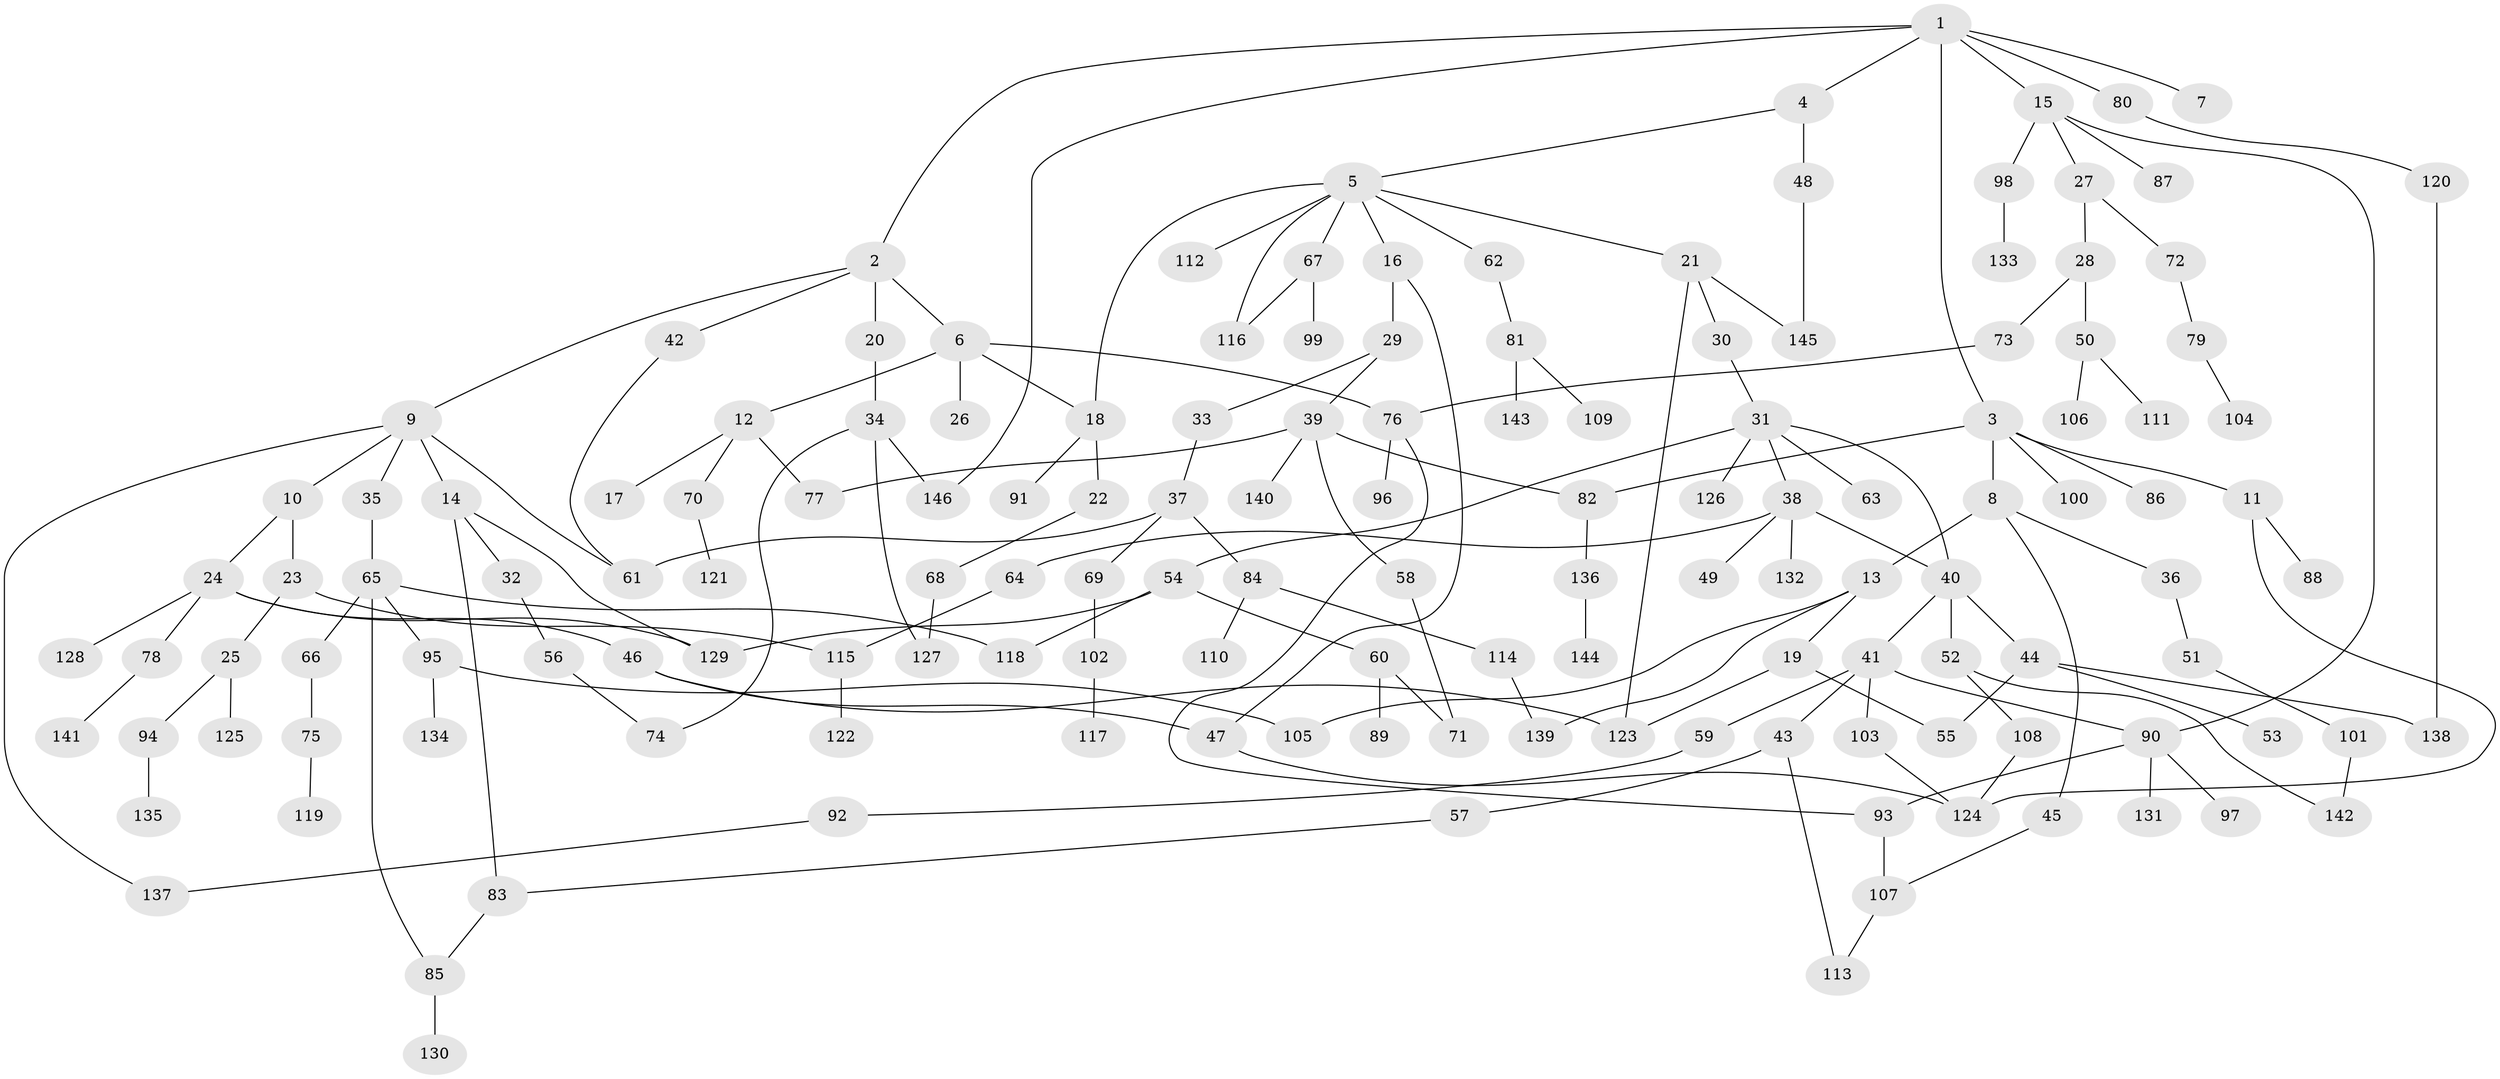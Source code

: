 // Generated by graph-tools (version 1.1) at 2025/00/03/09/25 03:00:57]
// undirected, 146 vertices, 180 edges
graph export_dot {
graph [start="1"]
  node [color=gray90,style=filled];
  1;
  2;
  3;
  4;
  5;
  6;
  7;
  8;
  9;
  10;
  11;
  12;
  13;
  14;
  15;
  16;
  17;
  18;
  19;
  20;
  21;
  22;
  23;
  24;
  25;
  26;
  27;
  28;
  29;
  30;
  31;
  32;
  33;
  34;
  35;
  36;
  37;
  38;
  39;
  40;
  41;
  42;
  43;
  44;
  45;
  46;
  47;
  48;
  49;
  50;
  51;
  52;
  53;
  54;
  55;
  56;
  57;
  58;
  59;
  60;
  61;
  62;
  63;
  64;
  65;
  66;
  67;
  68;
  69;
  70;
  71;
  72;
  73;
  74;
  75;
  76;
  77;
  78;
  79;
  80;
  81;
  82;
  83;
  84;
  85;
  86;
  87;
  88;
  89;
  90;
  91;
  92;
  93;
  94;
  95;
  96;
  97;
  98;
  99;
  100;
  101;
  102;
  103;
  104;
  105;
  106;
  107;
  108;
  109;
  110;
  111;
  112;
  113;
  114;
  115;
  116;
  117;
  118;
  119;
  120;
  121;
  122;
  123;
  124;
  125;
  126;
  127;
  128;
  129;
  130;
  131;
  132;
  133;
  134;
  135;
  136;
  137;
  138;
  139;
  140;
  141;
  142;
  143;
  144;
  145;
  146;
  1 -- 2;
  1 -- 3;
  1 -- 4;
  1 -- 7;
  1 -- 15;
  1 -- 80;
  1 -- 146;
  2 -- 6;
  2 -- 9;
  2 -- 20;
  2 -- 42;
  3 -- 8;
  3 -- 11;
  3 -- 82;
  3 -- 86;
  3 -- 100;
  4 -- 5;
  4 -- 48;
  5 -- 16;
  5 -- 18;
  5 -- 21;
  5 -- 62;
  5 -- 67;
  5 -- 112;
  5 -- 116;
  6 -- 12;
  6 -- 26;
  6 -- 76;
  6 -- 18;
  8 -- 13;
  8 -- 36;
  8 -- 45;
  9 -- 10;
  9 -- 14;
  9 -- 35;
  9 -- 61;
  9 -- 137;
  10 -- 23;
  10 -- 24;
  11 -- 88;
  11 -- 124;
  12 -- 17;
  12 -- 70;
  12 -- 77;
  13 -- 19;
  13 -- 139;
  13 -- 105;
  14 -- 32;
  14 -- 83;
  14 -- 129;
  15 -- 27;
  15 -- 87;
  15 -- 90;
  15 -- 98;
  16 -- 29;
  16 -- 47;
  18 -- 22;
  18 -- 91;
  19 -- 55;
  19 -- 123;
  20 -- 34;
  21 -- 30;
  21 -- 123;
  21 -- 145;
  22 -- 68;
  23 -- 25;
  23 -- 115;
  24 -- 46;
  24 -- 78;
  24 -- 128;
  24 -- 129;
  25 -- 94;
  25 -- 125;
  27 -- 28;
  27 -- 72;
  28 -- 50;
  28 -- 73;
  29 -- 33;
  29 -- 39;
  30 -- 31;
  31 -- 38;
  31 -- 54;
  31 -- 63;
  31 -- 126;
  31 -- 40;
  32 -- 56;
  33 -- 37;
  34 -- 127;
  34 -- 146;
  34 -- 74;
  35 -- 65;
  36 -- 51;
  37 -- 69;
  37 -- 84;
  37 -- 61;
  38 -- 40;
  38 -- 49;
  38 -- 64;
  38 -- 132;
  39 -- 58;
  39 -- 77;
  39 -- 140;
  39 -- 82;
  40 -- 41;
  40 -- 44;
  40 -- 52;
  41 -- 43;
  41 -- 59;
  41 -- 103;
  41 -- 90;
  42 -- 61;
  43 -- 57;
  43 -- 113;
  44 -- 53;
  44 -- 55;
  44 -- 138;
  45 -- 107;
  46 -- 47;
  46 -- 123;
  47 -- 124;
  48 -- 145;
  50 -- 106;
  50 -- 111;
  51 -- 101;
  52 -- 108;
  52 -- 142;
  54 -- 60;
  54 -- 118;
  54 -- 129;
  56 -- 74;
  57 -- 83;
  58 -- 71;
  59 -- 92;
  60 -- 71;
  60 -- 89;
  62 -- 81;
  64 -- 115;
  65 -- 66;
  65 -- 95;
  65 -- 118;
  65 -- 85;
  66 -- 75;
  67 -- 99;
  67 -- 116;
  68 -- 127;
  69 -- 102;
  70 -- 121;
  72 -- 79;
  73 -- 76;
  75 -- 119;
  76 -- 93;
  76 -- 96;
  78 -- 141;
  79 -- 104;
  80 -- 120;
  81 -- 109;
  81 -- 143;
  82 -- 136;
  83 -- 85;
  84 -- 110;
  84 -- 114;
  85 -- 130;
  90 -- 97;
  90 -- 131;
  90 -- 93;
  92 -- 137;
  93 -- 107;
  94 -- 135;
  95 -- 105;
  95 -- 134;
  98 -- 133;
  101 -- 142;
  102 -- 117;
  103 -- 124;
  107 -- 113;
  108 -- 124;
  114 -- 139;
  115 -- 122;
  120 -- 138;
  136 -- 144;
}
